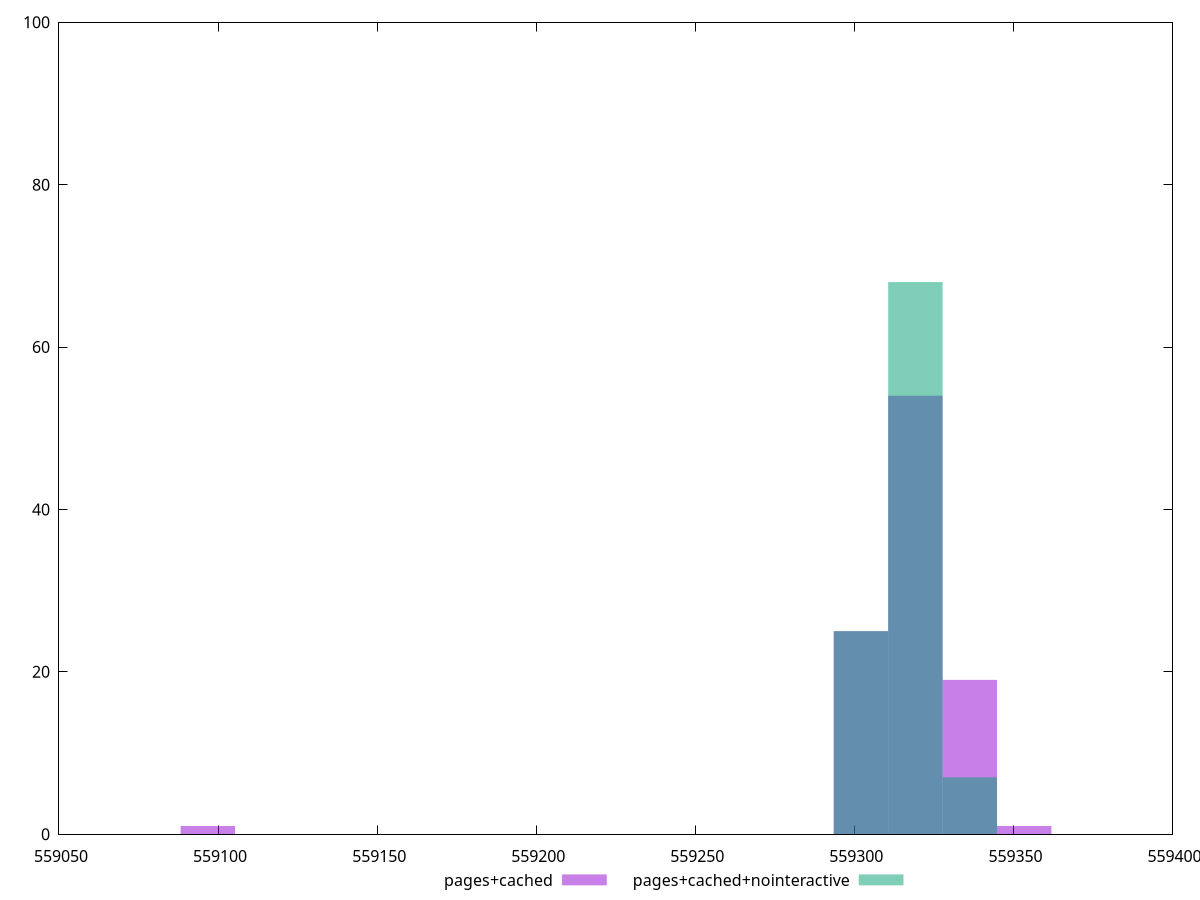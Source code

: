 reset
set terminal svg size 640, 500 enhanced background rgb 'white'
set output "report_00007_2020-12-11T15:55:29.892Z/uses-long-cache-ttl/comparison/histogram/2_vs_3.svg"

$pagesCached <<EOF
559096.789501736 1
559336.2899929247 19
559319.1828149826 54
559302.0756370405 25
559353.3971708666 1
EOF

$pagesCachedNointeractive <<EOF
559319.1828149826 68
559302.0756370405 25
559336.2899929247 7
EOF

set key outside below
set boxwidth 17.107177942039534
set yrange [0:100]
set style fill transparent solid 0.5 noborder

plot \
  $pagesCached title "pages+cached" with boxes, \
  $pagesCachedNointeractive title "pages+cached+nointeractive" with boxes, \


reset